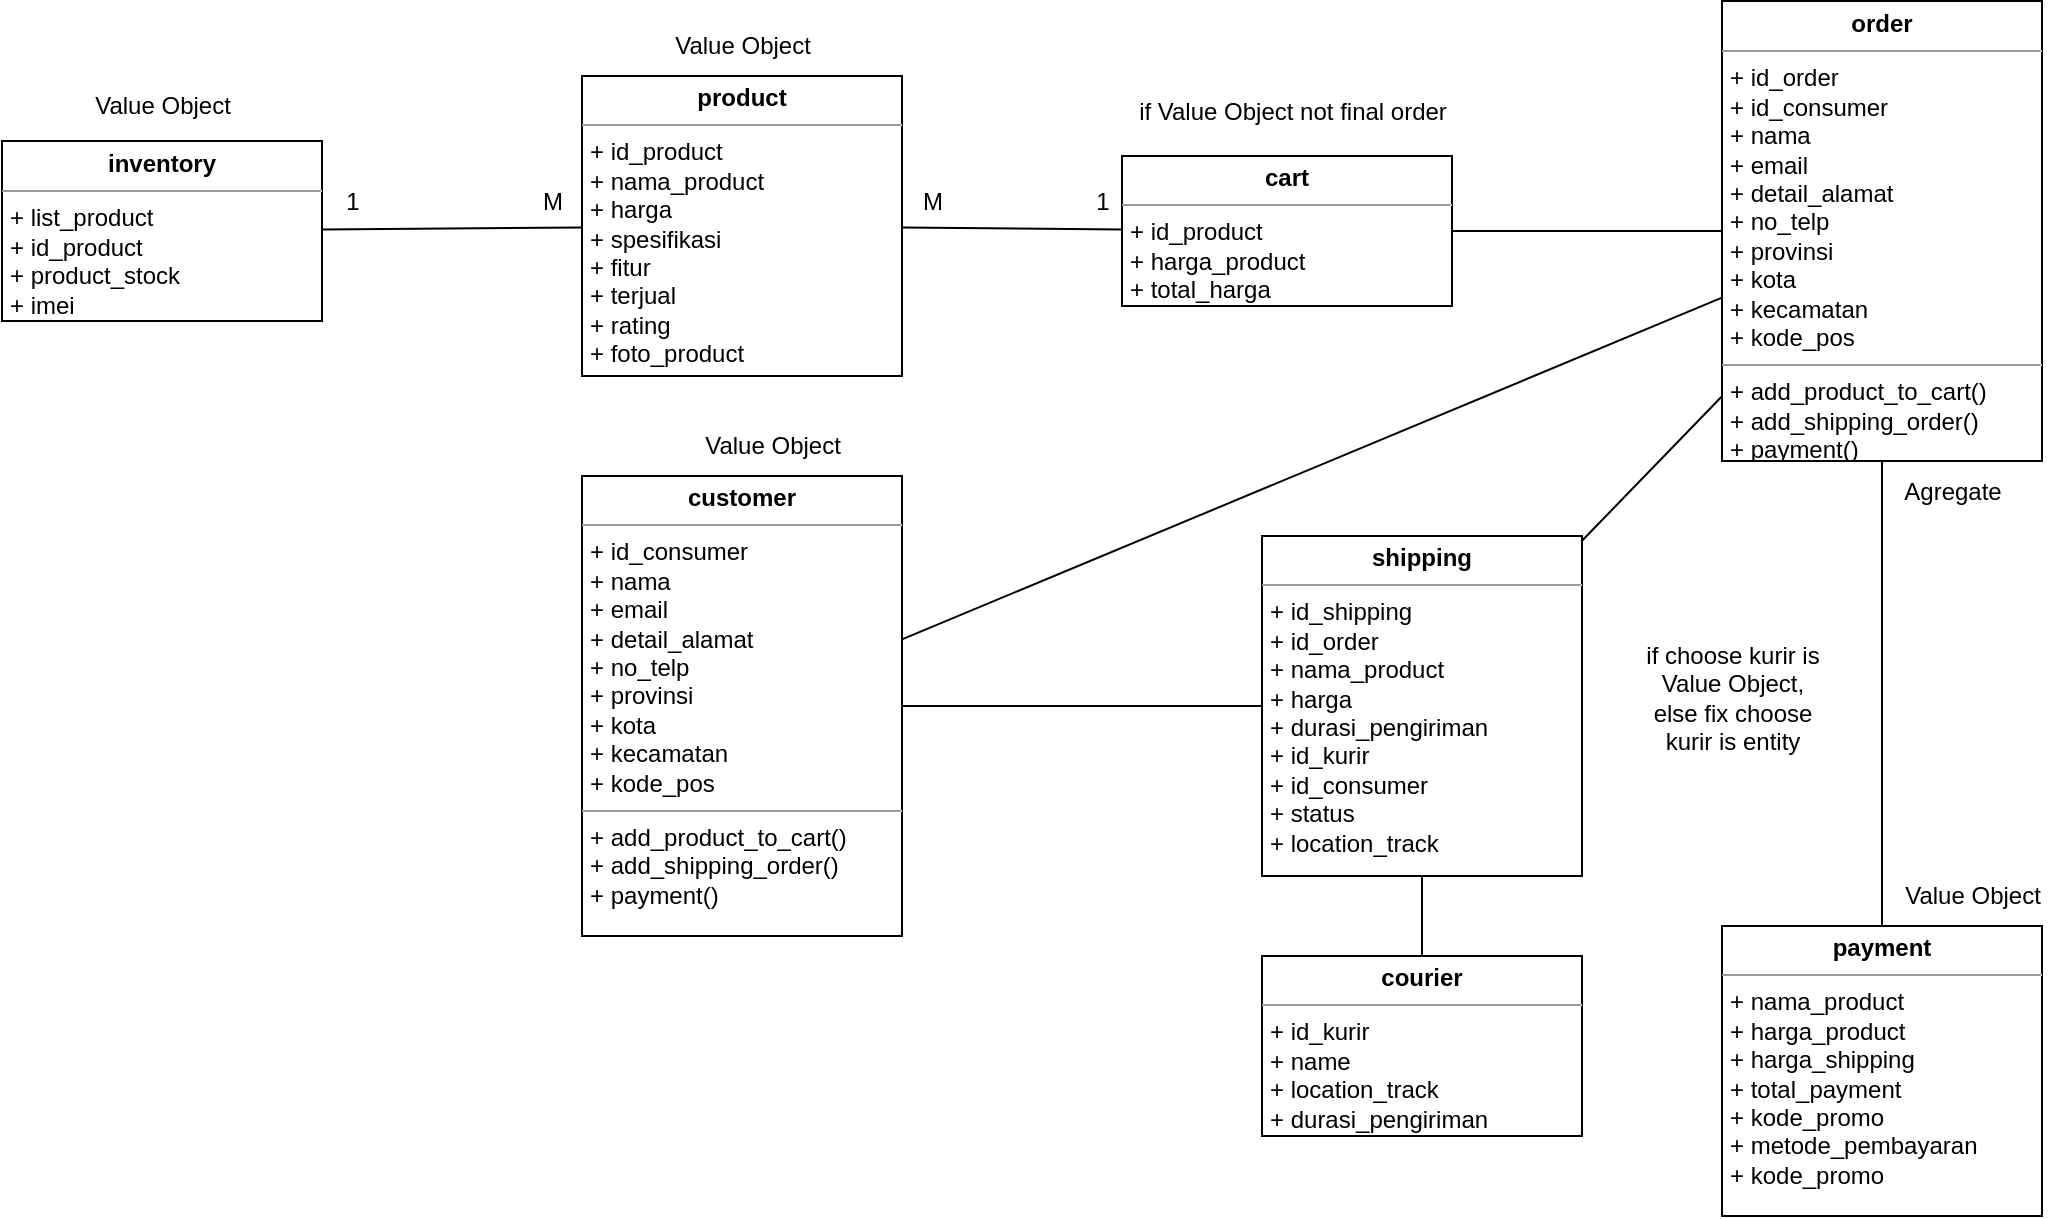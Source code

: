 <mxfile>
    <diagram id="tWN2xFfcdvOLDtGULPId" name="Page-1">
        <mxGraphModel dx="762" dy="423" grid="1" gridSize="10" guides="1" tooltips="1" connect="1" arrows="1" fold="1" page="1" pageScale="1" pageWidth="850" pageHeight="1100" math="0" shadow="0">
            <root>
                <mxCell id="0"/>
                <mxCell id="1" parent="0"/>
                <mxCell id="2" value="&lt;p style=&quot;margin:0px;margin-top:4px;text-align:center;&quot;&gt;&lt;b&gt;inventory&lt;/b&gt;&lt;/p&gt;&lt;hr size=&quot;1&quot;&gt;&lt;p style=&quot;margin:0px;margin-left:4px;&quot;&gt;+ list_product&lt;/p&gt;&lt;p style=&quot;margin:0px;margin-left:4px;&quot;&gt;+ id_product&lt;/p&gt;&lt;p style=&quot;margin:0px;margin-left:4px;&quot;&gt;&lt;span style=&quot;background-color: initial;&quot;&gt;+ product_stock&lt;/span&gt;&lt;/p&gt;&lt;p style=&quot;margin:0px;margin-left:4px;&quot;&gt;&lt;span style=&quot;background-color: initial;&quot;&gt;+ imei&lt;/span&gt;&lt;/p&gt;&lt;p style=&quot;margin:0px;margin-left:4px;&quot;&gt;&lt;span style=&quot;background-color: initial;&quot;&gt;+ stock_product&lt;/span&gt;&lt;/p&gt;" style="verticalAlign=top;align=left;overflow=fill;fontSize=12;fontFamily=Helvetica;html=1;whiteSpace=wrap;" parent="1" vertex="1">
                    <mxGeometry x="40" y="72.5" width="160" height="90" as="geometry"/>
                </mxCell>
                <mxCell id="5" value="&lt;p style=&quot;margin:0px;margin-top:4px;text-align:center;&quot;&gt;&lt;b&gt;product&lt;/b&gt;&lt;/p&gt;&lt;hr size=&quot;1&quot;&gt;&lt;p style=&quot;margin:0px;margin-left:4px;&quot;&gt;+ id_product&lt;/p&gt;&lt;p style=&quot;margin:0px;margin-left:4px;&quot;&gt;+ nama_product&amp;nbsp;&lt;/p&gt;&lt;p style=&quot;margin:0px;margin-left:4px;&quot;&gt;+ harga&amp;nbsp;&lt;/p&gt;&lt;p style=&quot;margin:0px;margin-left:4px;&quot;&gt;+ spesifikasi&amp;nbsp;&lt;/p&gt;&lt;p style=&quot;margin:0px;margin-left:4px;&quot;&gt;+ fitur&amp;nbsp;&lt;/p&gt;&lt;p style=&quot;margin:0px;margin-left:4px;&quot;&gt;+ terjual&amp;nbsp;&lt;/p&gt;&lt;p style=&quot;margin:0px;margin-left:4px;&quot;&gt;+ rating&amp;nbsp;&lt;/p&gt;&lt;p style=&quot;margin:0px;margin-left:4px;&quot;&gt;+ foto_product&lt;/p&gt;" style="verticalAlign=top;align=left;overflow=fill;fontSize=12;fontFamily=Helvetica;html=1;whiteSpace=wrap;" parent="1" vertex="1">
                    <mxGeometry x="330" y="40" width="160" height="150" as="geometry"/>
                </mxCell>
                <mxCell id="6" value="&lt;p style=&quot;margin:0px;margin-top:4px;text-align:center;&quot;&gt;&lt;b&gt;shipping&lt;/b&gt;&lt;/p&gt;&lt;hr size=&quot;1&quot;&gt;&lt;p style=&quot;margin:0px;margin-left:4px;&quot;&gt;&lt;span style=&quot;background-color: initial;&quot;&gt;+ id_shipping&lt;/span&gt;&lt;/p&gt;&lt;p style=&quot;margin:0px;margin-left:4px;&quot;&gt;&lt;span style=&quot;background-color: initial;&quot;&gt;+ id_order&lt;/span&gt;&lt;/p&gt;&lt;p style=&quot;margin:0px;margin-left:4px;&quot;&gt;&lt;span style=&quot;background-color: initial;&quot;&gt;+ nama_product&amp;nbsp;&lt;/span&gt;&lt;br&gt;&lt;/p&gt;&lt;p style=&quot;margin:0px;margin-left:4px;&quot;&gt;+ harga&lt;/p&gt;&lt;p style=&quot;margin:0px;margin-left:4px;&quot;&gt;+ durasi_pengiriman&lt;/p&gt;&lt;p style=&quot;margin:0px;margin-left:4px;&quot;&gt;+ id_kurir&lt;/p&gt;&lt;p style=&quot;margin:0px;margin-left:4px;&quot;&gt;+ id_consumer&lt;br&gt;&lt;/p&gt;&lt;p style=&quot;margin:0px;margin-left:4px;&quot;&gt;+ status&lt;/p&gt;&lt;p style=&quot;margin:0px;margin-left:4px;&quot;&gt;+ location_track&lt;/p&gt;" style="verticalAlign=top;align=left;overflow=fill;fontSize=12;fontFamily=Helvetica;html=1;whiteSpace=wrap;" parent="1" vertex="1">
                    <mxGeometry x="670" y="270" width="160" height="170" as="geometry"/>
                </mxCell>
                <mxCell id="7" value="&lt;p style=&quot;margin:0px;margin-top:4px;text-align:center;&quot;&gt;&lt;b&gt;payment&lt;/b&gt;&lt;/p&gt;&lt;hr size=&quot;1&quot;&gt;&lt;p style=&quot;margin:0px;margin-left:4px;&quot;&gt;&lt;span style=&quot;background-color: initial;&quot;&gt;+ nama_product&lt;/span&gt;&lt;br&gt;&lt;/p&gt;&lt;p style=&quot;margin:0px;margin-left:4px;&quot;&gt;&lt;span style=&quot;background-color: initial;&quot;&gt;+ harga_product&amp;nbsp;&lt;/span&gt;&lt;/p&gt;&lt;p style=&quot;margin:0px;margin-left:4px;&quot;&gt;+ harga_shipping&lt;/p&gt;&lt;p style=&quot;margin:0px;margin-left:4px;&quot;&gt;+ total_payment&lt;/p&gt;&lt;p style=&quot;margin:0px;margin-left:4px;&quot;&gt;+ kode_promo&lt;/p&gt;&lt;p style=&quot;margin:0px;margin-left:4px;&quot;&gt;+ metode_pembayaran&lt;/p&gt;&lt;p style=&quot;margin:0px;margin-left:4px;&quot;&gt;+ kode_promo&lt;/p&gt;" style="verticalAlign=top;align=left;overflow=fill;fontSize=12;fontFamily=Helvetica;html=1;whiteSpace=wrap;" parent="1" vertex="1">
                    <mxGeometry x="900" y="465" width="160" height="145" as="geometry"/>
                </mxCell>
                <mxCell id="8" value="&lt;p style=&quot;margin:0px;margin-top:4px;text-align:center;&quot;&gt;&lt;b&gt;cart&lt;/b&gt;&lt;/p&gt;&lt;hr size=&quot;1&quot;&gt;&lt;p style=&quot;margin:0px;margin-left:4px;&quot;&gt;&lt;span style=&quot;background-color: initial;&quot;&gt;+ id_product&amp;nbsp;&lt;/span&gt;&lt;br&gt;&lt;/p&gt;&lt;p style=&quot;margin:0px;margin-left:4px;&quot;&gt;+ harga_product&lt;/p&gt;&lt;p style=&quot;margin:0px;margin-left:4px;&quot;&gt;+ total_harga&lt;/p&gt;" style="verticalAlign=top;align=left;overflow=fill;fontSize=12;fontFamily=Helvetica;html=1;whiteSpace=wrap;" parent="1" vertex="1">
                    <mxGeometry x="600" y="80" width="165" height="75" as="geometry"/>
                </mxCell>
                <mxCell id="12" value="" style="endArrow=none;html=1;rounded=0;" parent="1" source="5" target="8" edge="1">
                    <mxGeometry width="50" height="50" relative="1" as="geometry">
                        <mxPoint x="450" y="20" as="sourcePoint"/>
                        <mxPoint x="500" y="-30" as="targetPoint"/>
                    </mxGeometry>
                </mxCell>
                <mxCell id="13" value="M" style="text;html=1;align=center;verticalAlign=middle;resizable=0;points=[];autosize=1;strokeColor=none;fillColor=none;fontStyle=0" parent="1" vertex="1">
                    <mxGeometry x="490" y="88" width="30" height="30" as="geometry"/>
                </mxCell>
                <mxCell id="14" value="1" style="text;html=1;align=center;verticalAlign=middle;resizable=0;points=[];autosize=1;strokeColor=none;fillColor=none;" parent="1" vertex="1">
                    <mxGeometry x="575" y="88" width="30" height="30" as="geometry"/>
                </mxCell>
                <mxCell id="15" value="" style="endArrow=none;html=1;" parent="1" source="46" target="8" edge="1">
                    <mxGeometry width="50" height="50" relative="1" as="geometry">
                        <mxPoint x="650" y="110" as="sourcePoint"/>
                        <mxPoint x="700" y="60" as="targetPoint"/>
                    </mxGeometry>
                </mxCell>
                <mxCell id="18" value="" style="endArrow=none;html=1;rounded=0;" parent="1" source="46" target="7" edge="1">
                    <mxGeometry width="50" height="50" relative="1" as="geometry">
                        <mxPoint x="470" y="524" as="sourcePoint"/>
                        <mxPoint x="585" y="524" as="targetPoint"/>
                    </mxGeometry>
                </mxCell>
                <mxCell id="37" value="" style="endArrow=none;html=1;fontColor=#FFFFFF;" parent="1" source="2" target="5" edge="1">
                    <mxGeometry width="50" height="50" relative="1" as="geometry">
                        <mxPoint x="370" y="280" as="sourcePoint"/>
                        <mxPoint x="420" y="230" as="targetPoint"/>
                    </mxGeometry>
                </mxCell>
                <mxCell id="38" value="1" style="text;html=1;align=center;verticalAlign=middle;resizable=0;points=[];autosize=1;strokeColor=none;fillColor=none;" parent="1" vertex="1">
                    <mxGeometry x="200" y="88" width="30" height="30" as="geometry"/>
                </mxCell>
                <mxCell id="39" value="M" style="text;html=1;align=center;verticalAlign=middle;resizable=0;points=[];autosize=1;strokeColor=none;fillColor=none;" parent="1" vertex="1">
                    <mxGeometry x="300" y="88" width="30" height="30" as="geometry"/>
                </mxCell>
                <mxCell id="41" value="&lt;p style=&quot;margin:0px;margin-top:4px;text-align:center;&quot;&gt;&lt;b&gt;customer&lt;/b&gt;&lt;/p&gt;&lt;hr size=&quot;1&quot;&gt;&lt;p style=&quot;margin: 0px 0px 0px 4px;&quot;&gt;+ id_consumer&lt;/p&gt;&lt;p style=&quot;margin: 0px 0px 0px 4px;&quot;&gt;+ nama&amp;nbsp;&lt;/p&gt;&lt;p style=&quot;margin: 0px 0px 0px 4px;&quot;&gt;+ email&amp;nbsp;&lt;/p&gt;&lt;p style=&quot;margin: 0px 0px 0px 4px;&quot;&gt;+ detail_alamat&amp;nbsp;&lt;/p&gt;&lt;p style=&quot;margin: 0px 0px 0px 4px;&quot;&gt;+ no_telp&amp;nbsp;&lt;/p&gt;&lt;p style=&quot;margin: 0px 0px 0px 4px;&quot;&gt;+ provinsi&amp;nbsp;&lt;/p&gt;&lt;p style=&quot;margin: 0px 0px 0px 4px;&quot;&gt;+ kota&amp;nbsp;&lt;/p&gt;&lt;p style=&quot;margin: 0px 0px 0px 4px;&quot;&gt;+ kecamatan&amp;nbsp;&lt;/p&gt;&lt;p style=&quot;margin: 0px 0px 0px 4px;&quot;&gt;+ kode_pos&lt;/p&gt;&lt;hr size=&quot;1&quot;&gt;&lt;p style=&quot;margin:0px;margin-left:4px;&quot;&gt;+ add_product_to_cart()&lt;/p&gt;&lt;p style=&quot;margin:0px;margin-left:4px;&quot;&gt;+ add_shipping_order()&lt;/p&gt;&lt;p style=&quot;margin:0px;margin-left:4px;&quot;&gt;+ payment()&lt;/p&gt;" style="verticalAlign=top;align=left;overflow=fill;fontSize=12;fontFamily=Helvetica;html=1;whiteSpace=wrap;" parent="1" vertex="1">
                    <mxGeometry x="330" y="240" width="160" height="230" as="geometry"/>
                </mxCell>
                <mxCell id="46" value="&lt;p style=&quot;margin:0px;margin-top:4px;text-align:center;&quot;&gt;&lt;b&gt;order&lt;/b&gt;&lt;/p&gt;&lt;hr size=&quot;1&quot;&gt;&lt;p style=&quot;margin: 0px 0px 0px 4px;&quot;&gt;+ id_order&lt;/p&gt;&lt;p style=&quot;margin: 0px 0px 0px 4px;&quot;&gt;+ id_consumer&lt;/p&gt;&lt;p style=&quot;margin: 0px 0px 0px 4px;&quot;&gt;+ nama&lt;/p&gt;&lt;p style=&quot;margin: 0px 0px 0px 4px;&quot;&gt;+ email&lt;/p&gt;&lt;p style=&quot;margin: 0px 0px 0px 4px;&quot;&gt;+ detail_alamat&lt;/p&gt;&lt;p style=&quot;margin: 0px 0px 0px 4px;&quot;&gt;+ no_telp&lt;/p&gt;&lt;p style=&quot;margin: 0px 0px 0px 4px;&quot;&gt;+ provinsi&lt;/p&gt;&lt;p style=&quot;margin: 0px 0px 0px 4px;&quot;&gt;+ kota&lt;/p&gt;&lt;p style=&quot;margin: 0px 0px 0px 4px;&quot;&gt;+ kecamatan&lt;/p&gt;&lt;p style=&quot;margin: 0px 0px 0px 4px;&quot;&gt;+ kode_pos&lt;/p&gt;&lt;hr size=&quot;1&quot;&gt;&lt;p style=&quot;margin:0px;margin-left:4px;&quot;&gt;+ add_product_to_cart()&lt;/p&gt;&lt;p style=&quot;margin:0px;margin-left:4px;&quot;&gt;+ add_shipping_order()&lt;/p&gt;&lt;p style=&quot;margin:0px;margin-left:4px;&quot;&gt;+ payment()&lt;/p&gt;" style="verticalAlign=top;align=left;overflow=fill;fontSize=12;fontFamily=Helvetica;html=1;whiteSpace=wrap;" parent="1" vertex="1">
                    <mxGeometry x="900" y="2.5" width="160" height="230" as="geometry"/>
                </mxCell>
                <mxCell id="52" value="Value Object" style="text;html=1;align=center;verticalAlign=middle;resizable=0;points=[];autosize=1;strokeColor=none;fillColor=none;" parent="1" vertex="1">
                    <mxGeometry x="75" y="40" width="90" height="30" as="geometry"/>
                </mxCell>
                <mxCell id="53" value="Value Object" style="text;html=1;align=center;verticalAlign=middle;resizable=0;points=[];autosize=1;strokeColor=none;fillColor=none;" parent="1" vertex="1">
                    <mxGeometry x="365" y="10" width="90" height="30" as="geometry"/>
                </mxCell>
                <mxCell id="54" value="Value Object" style="text;html=1;align=center;verticalAlign=middle;resizable=0;points=[];autosize=1;strokeColor=none;fillColor=none;" parent="1" vertex="1">
                    <mxGeometry x="380" y="210" width="90" height="30" as="geometry"/>
                </mxCell>
                <mxCell id="55" value="if Value Object not final order" style="text;html=1;align=center;verticalAlign=middle;resizable=0;points=[];autosize=1;strokeColor=none;fillColor=none;" parent="1" vertex="1">
                    <mxGeometry x="595" y="42.5" width="180" height="30" as="geometry"/>
                </mxCell>
                <mxCell id="56" value="if choose kurir is&lt;br&gt;Value Object, &lt;br&gt;else fix choose &lt;br&gt;kurir is entity" style="text;html=1;align=center;verticalAlign=middle;resizable=0;points=[];autosize=1;strokeColor=none;fillColor=none;" parent="1" vertex="1">
                    <mxGeometry x="850" y="316" width="110" height="70" as="geometry"/>
                </mxCell>
                <mxCell id="57" value="Value Object" style="text;html=1;align=center;verticalAlign=middle;resizable=0;points=[];autosize=1;strokeColor=none;fillColor=none;" parent="1" vertex="1">
                    <mxGeometry x="980" y="435" width="90" height="30" as="geometry"/>
                </mxCell>
                <mxCell id="58" value="" style="endArrow=none;html=1;" parent="1" source="41" target="46" edge="1">
                    <mxGeometry width="50" height="50" relative="1" as="geometry">
                        <mxPoint x="590" y="240" as="sourcePoint"/>
                        <mxPoint x="640" y="190" as="targetPoint"/>
                    </mxGeometry>
                </mxCell>
                <mxCell id="59" value="" style="endArrow=none;html=1;" parent="1" source="6" target="41" edge="1">
                    <mxGeometry width="50" height="50" relative="1" as="geometry">
                        <mxPoint x="810" y="310" as="sourcePoint"/>
                        <mxPoint x="860" y="260" as="targetPoint"/>
                    </mxGeometry>
                </mxCell>
                <mxCell id="60" value="" style="endArrow=none;html=1;" parent="1" source="6" target="46" edge="1">
                    <mxGeometry width="50" height="50" relative="1" as="geometry">
                        <mxPoint x="1020" y="390" as="sourcePoint"/>
                        <mxPoint x="1070" y="340" as="targetPoint"/>
                    </mxGeometry>
                </mxCell>
                <mxCell id="61" value="Agregate" style="text;html=1;align=center;verticalAlign=middle;resizable=0;points=[];autosize=1;strokeColor=none;fillColor=none;" parent="1" vertex="1">
                    <mxGeometry x="980" y="232.5" width="70" height="30" as="geometry"/>
                </mxCell>
                <mxCell id="62" value="&lt;p style=&quot;margin:0px;margin-top:4px;text-align:center;&quot;&gt;&lt;b&gt;courier&lt;/b&gt;&lt;/p&gt;&lt;hr size=&quot;1&quot;&gt;&lt;p style=&quot;margin:0px;margin-left:4px;&quot;&gt;&lt;span style=&quot;background-color: initial;&quot;&gt;+ id_kurir&lt;/span&gt;&lt;/p&gt;&lt;p style=&quot;margin:0px;margin-left:4px;&quot;&gt;&lt;span style=&quot;background-color: initial;&quot;&gt;+ name&lt;/span&gt;&lt;/p&gt;&lt;p style=&quot;margin:0px;margin-left:4px;&quot;&gt;+ location_track&lt;br&gt;&lt;/p&gt;&lt;p style=&quot;margin:0px;margin-left:4px;&quot;&gt;+ durasi_pengiriman&lt;/p&gt;" style="verticalAlign=top;align=left;overflow=fill;fontSize=12;fontFamily=Helvetica;html=1;whiteSpace=wrap;" vertex="1" parent="1">
                    <mxGeometry x="670" y="480" width="160" height="90" as="geometry"/>
                </mxCell>
                <mxCell id="63" value="" style="endArrow=none;html=1;" edge="1" parent="1" source="6" target="62">
                    <mxGeometry width="50" height="50" relative="1" as="geometry">
                        <mxPoint x="680" y="376.059" as="sourcePoint"/>
                        <mxPoint x="500" y="382.941" as="targetPoint"/>
                    </mxGeometry>
                </mxCell>
            </root>
        </mxGraphModel>
    </diagram>
</mxfile>